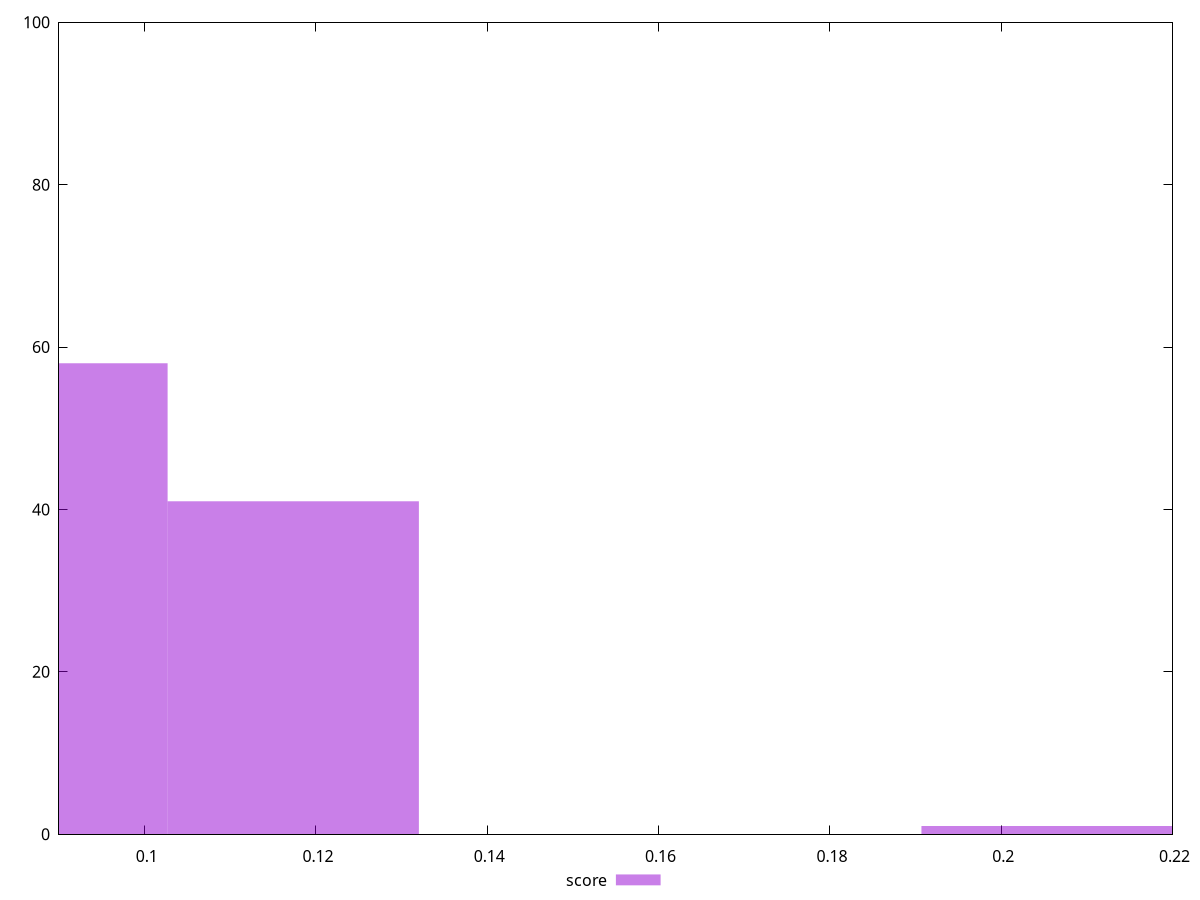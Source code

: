 reset

$score <<EOF
0.20535787770185004 1
0.08801051901507859 58
0.11734735868677146 41
EOF

set key outside below
set boxwidth 0.029336839671692864
set xrange [0.09:0.22]
set yrange [0:100]
set trange [0:100]
set style fill transparent solid 0.5 noborder
set terminal svg size 640, 490 enhanced background rgb 'white'
set output "reports/report_00031_2021-02-24T23-18-18.084Z/unused-javascript/samples/astro/score/histogram.svg"

plot $score title "score" with boxes

reset
